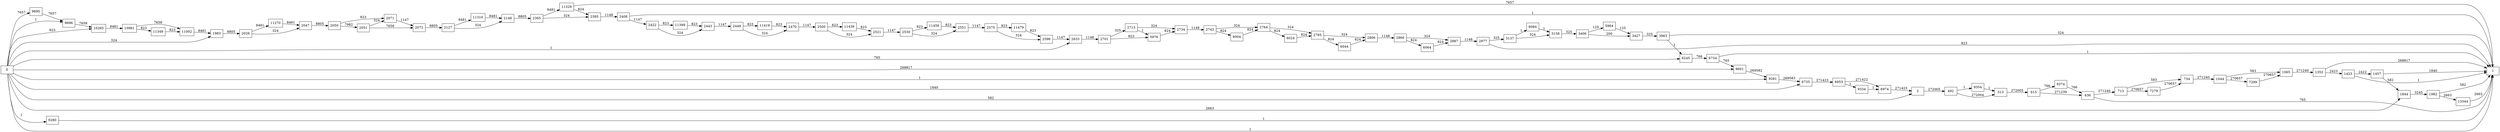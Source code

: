 digraph {
	graph [rankdir=LR]
	node [shape=rectangle]
	2 -> 492 [label=272005]
	492 -> 513 [label=272004]
	492 -> 9354 [label=1]
	513 -> 615 [label=272005]
	615 -> 636 [label=271239]
	615 -> 9374 [label=766]
	636 -> 1 [label=765]
	636 -> 713 [label=271240]
	713 -> 734 [label=583]
	713 -> 7279 [label=270657]
	734 -> 1044 [label=271240]
	1044 -> 1065 [label=583]
	1044 -> 7299 [label=270657]
	1065 -> 1352 [label=271240]
	1352 -> 1 [label=268817]
	1352 -> 1423 [label=2423]
	1423 -> 1 [label=1]
	1423 -> 1457 [label=2422]
	1457 -> 1 [label=1840]
	1457 -> 1844 [label=582]
	1844 -> 1982 [label=3245]
	1982 -> 1 [label=582]
	1982 -> 13344 [label=2663]
	1983 -> 2026 [label=8805]
	2026 -> 2047 [label=324]
	2026 -> 11270 [label=8481]
	2047 -> 2050 [label=8805]
	2050 -> 2051 [label=7982]
	2050 -> 2071 [label=823]
	2051 -> 2071 [label=324]
	2051 -> 2072 [label=7658]
	2071 -> 2072 [label=1147]
	2072 -> 2127 [label=8805]
	2127 -> 2148 [label=324]
	2127 -> 11310 [label=8481]
	2148 -> 2365 [label=8805]
	2365 -> 2395 [label=324]
	2365 -> 11329 [label=8481]
	2395 -> 2408 [label=1148]
	2408 -> 1 [label=1]
	2408 -> 2422 [label=1147]
	2422 -> 2443 [label=324]
	2422 -> 11399 [label=823]
	2443 -> 2449 [label=1147]
	2449 -> 2470 [label=324]
	2449 -> 11419 [label=823]
	2470 -> 2500 [label=1147]
	2500 -> 2521 [label=324]
	2500 -> 11439 [label=823]
	2521 -> 2530 [label=1147]
	2530 -> 2551 [label=324]
	2530 -> 11459 [label=823]
	2551 -> 2575 [label=1147]
	2575 -> 2596 [label=324]
	2575 -> 11479 [label=823]
	2596 -> 2633 [label=1147]
	2633 -> 2701 [label=1148]
	2701 -> 2713 [label=325]
	2701 -> 5976 [label=823]
	2713 -> 2734 [label=324]
	2713 -> 5976 [label=1]
	2734 -> 2743 [label=1148]
	2743 -> 2764 [label=324]
	2743 -> 6004 [label=824]
	2764 -> 2785 [label=324]
	2764 -> 6024 [label=824]
	2785 -> 2806 [label=324]
	2785 -> 6044 [label=824]
	2806 -> 2866 [label=1148]
	2866 -> 2887 [label=324]
	2866 -> 6064 [label=824]
	2887 -> 2977 [label=1148]
	2977 -> 1 [label=823]
	2977 -> 3137 [label=325]
	3137 -> 3158 [label=324]
	3137 -> 6084 [label=1]
	3158 -> 3406 [label=325]
	3406 -> 3427 [label=200]
	3406 -> 5964 [label=125]
	3427 -> 3963 [label=325]
	3963 -> 1 [label=324]
	3963 -> 6245 [label=1]
	5964 -> 3427 [label=125]
	5976 -> 2734 [label=824]
	6004 -> 2764 [label=824]
	6024 -> 2785 [label=824]
	6044 -> 2806 [label=824]
	6064 -> 2887 [label=824]
	6084 -> 3158 [label=1]
	6245 -> 6734 [label=766]
	6734 -> 1 [label=1]
	6734 -> 9601 [label=765]
	6735 -> 6953 [label=271423]
	6953 -> 6974 [label=271422]
	6953 -> 9334 [label=1]
	6974 -> 2 [label=271423]
	7279 -> 734 [label=270657]
	7299 -> 1065 [label=270657]
	9280 -> 1 [label=1]
	9281 -> 6735 [label=269583]
	9334 -> 6974 [label=1]
	9354 -> 513 [label=1]
	9374 -> 636 [label=766]
	9601 -> 9281 [label=269582]
	9695 -> 9696 [label=7657]
	9696 -> 10265 [label=7658]
	10265 -> 10981 [label=8481]
	10981 -> 11002 [label=7658]
	10981 -> 11349 [label=823]
	11002 -> 1983 [label=8481]
	11270 -> 2047 [label=8481]
	11310 -> 2148 [label=8481]
	11329 -> 1 [label=7657]
	11329 -> 2395 [label=824]
	11349 -> 11002 [label=823]
	11399 -> 2443 [label=823]
	11419 -> 2470 [label=823]
	11439 -> 2521 [label=823]
	11459 -> 2551 [label=823]
	11479 -> 2596 [label=823]
	13344 -> 1 [label=2663]
	0 -> 2 [label=582]
	0 -> 1983 [label=324]
	0 -> 2633 [label=1]
	0 -> 6735 [label=1840]
	0 -> 9281 [label=1]
	0 -> 6245 [label=765]
	0 -> 10265 [label=823]
	0 -> 9696 [label=1]
	0 -> 9601 [label=268817]
	0 -> 1844 [label=2663]
	0 -> 1 [label=1]
	0 -> 9280 [label=1]
	0 -> 9695 [label=7657]
}
